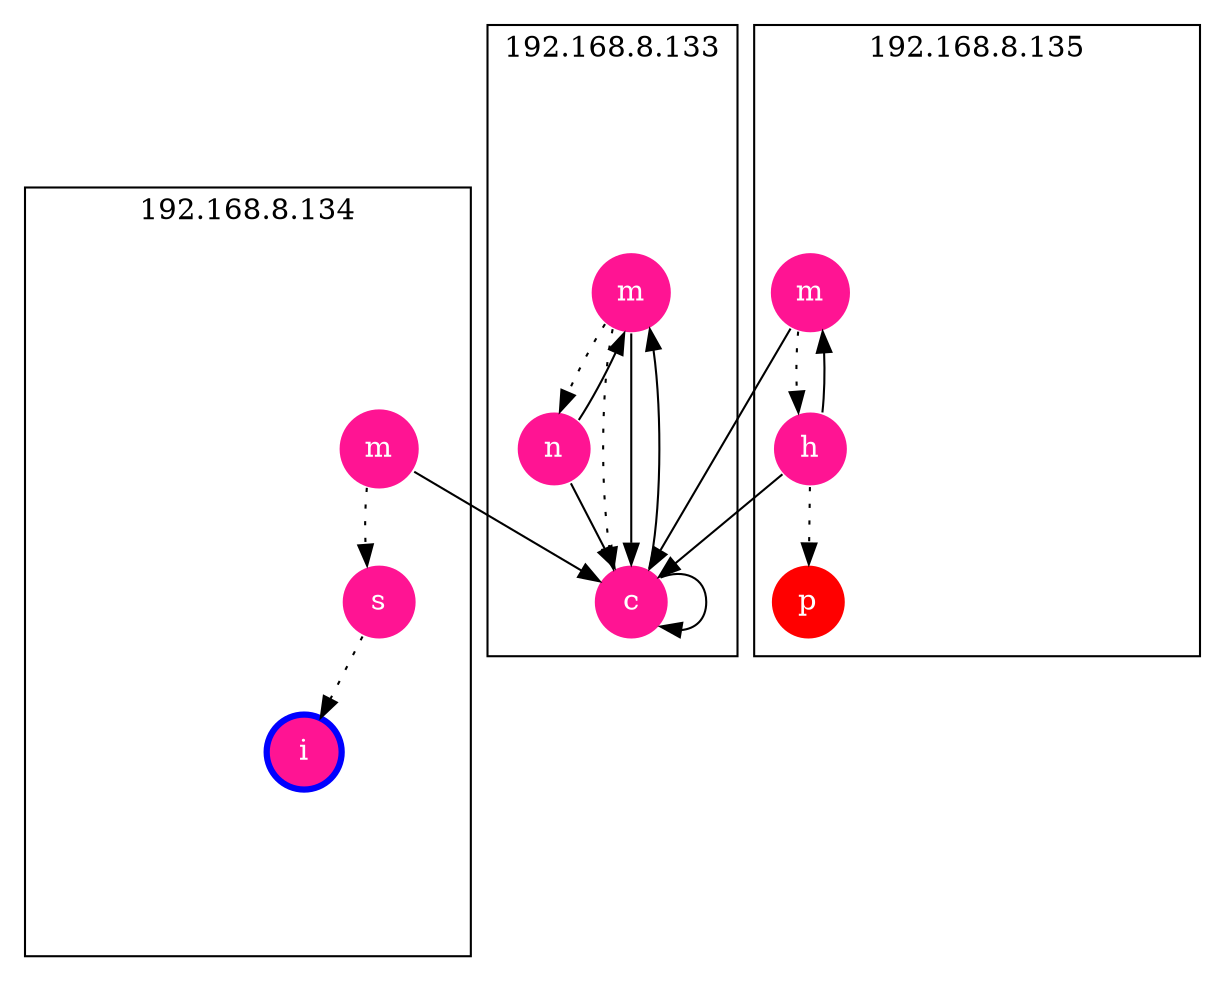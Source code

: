 digraph SecSTAR {
subgraph cluster_2016039413625036039 {
label="192.168.8.133";
"26873@192.168.8.133" [style=invisible, color=white, tooltip="pid=26873, exe=condor_master, user=condor, ppid=26847, parent_exe=sh", label=m, shape=circle, fillcolor=deeppink1, fontcolor=white, penwidth=1.0];
"26878@192.168.8.133" [style=filled, color=white, tooltip="pid=26878, exe=condor_master, user=condor, ppid=26873, parent_exe=condor_master", label=m, shape=circle, fillcolor=deeppink1, fontcolor=white, penwidth=1.0];
"26880@192.168.8.133" [style=filled, color=white, tooltip="pid=26880, exe=condor_collector, user=condor, ppid=26878, parent_exe=condor_master", label=c, shape=circle, fillcolor=deeppink1, fontcolor=white, penwidth=1.0];
"26887@192.168.8.133" [style=filled, color=white, tooltip="pid=26887, exe=condor_negotiator, user=condor, ppid=26878, parent_exe=condor_master", label=n, shape=circle, fillcolor=deeppink1, fontcolor=white, penwidth=1.0];
}

"26873@192.168.8.133" -> "26878@192.168.8.133"  [color=black, style=invis, penwidth=1.0];
"26878@192.168.8.133" -> "26880@192.168.8.133"  [color=black, style=dotted, penwidth=1.0];
"26878@192.168.8.133" -> "26880@192.168.8.133"  [color=black, style=solid, penwidth=1.0];
subgraph cluster_2016039413625036032 {
label="192.168.8.134";
"27943@192.168.8.134" [style=invisible, color=white, tooltip="pid=27943, exe=condor_master, user=condor, ppid=27910, parent_exe=sh", label=m, shape=circle, fillcolor=deeppink1, fontcolor=white, penwidth=1.0];
"27945@192.168.8.134" [style=filled, color=white, tooltip="pid=27945, exe=condor_master, user=condor, ppid=27943, parent_exe=condor_master", label=m, shape=circle, fillcolor=deeppink1, fontcolor=white, penwidth=1.0];
"27947@192.168.8.134" [style=filled, color=white, tooltip="pid=27947, exe=condor_startd, user=condor, ppid=27945, parent_exe=condor_master", label=s, shape=circle, fillcolor=deeppink1, fontcolor=white, penwidth=1.0];
"27978@192.168.8.134" [style=filled, color=blue, tooltip="pid=27978, exe=condor_mips, user=condor, ppid=27947, parent_exe=condor_startd", label=i, shape=circle, fillcolor=deeppink1, fontcolor=white, penwidth=3.0];
"27981@192.168.8.134" [style=invisible, color=white, tooltip="pid=27981, exe=condor_kflops, user=condor, ppid=27947, parent_exe=condor_startd", label=k, shape=circle, fillcolor=deeppink1, fontcolor=white, penwidth=1.0];
"28004@192.168.8.134" [style=invisible, color=white, tooltip="pid=28004, exe=condor_procd, user=root, ppid=27947, parent_exe=condor_startd", label=p, shape=circle, fillcolor=red, fontcolor=white, penwidth=1.0];
"28007@192.168.8.134" [style=invisible, color=white, tooltip="pid=28007, exe=condor_starter, user=condor, ppid=27947, parent_exe=condor_startd", label=t, shape=circle, fillcolor=deeppink1, fontcolor=white, penwidth=1.0];
"28025@192.168.8.134" [style=invisible, color=white, tooltip="pid=28025, exe=condor_starter, user=condor, ppid=28007, parent_exe=condor_starter", label=t, shape=circle, fillcolor=deeppink1, fontcolor=white, penwidth=1.0];
"28027@192.168.8.134" [style=invisible, color=white, tooltip="pid=28027, exe=condor_exec.exe, user=wenbin, ppid=28007, parent_exe=condor_starter", label=e, shape=circle, fillcolor=green, fontcolor=white, penwidth=1.0];
"28031@192.168.8.134" [style=invisible, color=white, tooltip="pid=28031, exe=rm, user=root, ppid=28007, parent_exe=condor_starter", label=r, shape=circle, fillcolor=red, fontcolor=white, penwidth=1.0];
}

"27943@192.168.8.134" -> "27945@192.168.8.134"  [color=black, style=invis, penwidth=1.0];
"27945@192.168.8.134" -> "27947@192.168.8.134"  [color=black, style=dotted, penwidth=1.0];
"27945@192.168.8.134" -> "26880@192.168.8.133"  [color=black, style=solid, penwidth=1.0];
subgraph cluster_2016039413625036033 {
label="192.168.8.135";
"29500@192.168.8.135" [style=invisible, color=white, tooltip="pid=29500, exe=condor_master, user=condor, ppid=29467, parent_exe=sh", label=m, shape=circle, fillcolor=deeppink1, fontcolor=white, penwidth=1.0];
"29505@192.168.8.135" [style=filled, color=white, tooltip="pid=29505, exe=condor_master, user=condor, ppid=29500, parent_exe=condor_master", label=m, shape=circle, fillcolor=deeppink1, fontcolor=white, penwidth=1.0];
"29507@192.168.8.135" [style=filled, color=white, tooltip="pid=29507, exe=condor_schedd, user=condor, ppid=29505, parent_exe=condor_master", label=h, shape=circle, fillcolor=deeppink1, fontcolor=white, penwidth=1.0];
"29515@192.168.8.135" [style=filled, color=white, tooltip="pid=29515, exe=condor_procd, user=root, ppid=29507, parent_exe=condor_schedd", label=p, shape=circle, fillcolor=red, fontcolor=white, penwidth=1.0];
"29548@192.168.8.135" [style=invisible, color=white, tooltip="pid=29548, exe=condor_schedd, user=condor, ppid=29507, parent_exe=condor_schedd", label=h, shape=circle, fillcolor=deeppink1, fontcolor=white, penwidth=1.0];
"29560@192.168.8.135" [style=invisible, color=white, tooltip="pid=29560, exe=condor_submit, user=wenbin, ppid=29559, parent_exe=sh", label=u, shape=circle, fillcolor=green, fontcolor=white, penwidth=1.0];
"29566@192.168.8.135" [style=invisible, color=white, tooltip="pid=29566, exe=condor_shadow, user=wenbin, ppid=29507, parent_exe=condor_schedd", label=a, shape=circle, fillcolor=green, fontcolor=white, penwidth=1.0];
"29590@192.168.8.135" [style=invisible, color=white, tooltip="pid=29590, exe=condor_schedd, user=condor, ppid=29507, parent_exe=condor_schedd", label=h, shape=circle, fillcolor=deeppink1, fontcolor=white, penwidth=1.0];
}

"29500@192.168.8.135" -> "29505@192.168.8.135"  [color=black, style=invis, penwidth=1.0];
"29505@192.168.8.135" -> "29507@192.168.8.135"  [color=black, style=dotted, penwidth=1.0];
"29505@192.168.8.135" -> "26880@192.168.8.133"  [color=black, style=solid, penwidth=1.0];
"26880@192.168.8.133" -> "26878@192.168.8.133"  [color=black, style=solid, penwidth=1.0];
"26880@192.168.8.133" -> "26880@192.168.8.133"  [color=black, style=solid, penwidth=1.0];
"26878@192.168.8.133" -> "26887@192.168.8.133"  [color=black, style=dotted, penwidth=1.0];
"29507@192.168.8.135" -> "29515@192.168.8.135"  [color=black, style=dotted, penwidth=1.0];
"26887@192.168.8.133" -> "26878@192.168.8.133"  [color=black, style=solid, penwidth=1.0];
"26887@192.168.8.133" -> "26880@192.168.8.133"  [color=black, style=solid, penwidth=1.0];
"29507@192.168.8.135" -> "26880@192.168.8.133"  [color=black, style=solid, penwidth=1.0];
"29507@192.168.8.135" -> "29505@192.168.8.135"  [color=black, style=solid, penwidth=1.0];
"27947@192.168.8.134" -> "27978@192.168.8.134"  [color=black, style=dotted, penwidth=1.0];
"27947@192.168.8.134" -> "27945@192.168.8.134"  [color=black, style=invis, penwidth=1.0];
"27947@192.168.8.134" -> "26880@192.168.8.133"  [color=black, style=invis, penwidth=1.0];
"27947@192.168.8.134" -> "27981@192.168.8.134"  [color=black, style=invis, penwidth=1.0];
"29507@192.168.8.135" -> "29548@192.168.8.135"  [color=black, style=invis, penwidth=1.0];
"26887@192.168.8.133" -> "29507@192.168.8.135"  [color=black, style=invis, penwidth=1.0];
"26887@192.168.8.133" -> "27947@192.168.8.134"  [color=black, style=invis, penwidth=1.0];
"29560@192.168.8.135" -> "29507@192.168.8.135"  [color=black, style=invis, penwidth=1.0];
"29507@192.168.8.135" -> "26887@192.168.8.133"  [color=black, style=invis, penwidth=1.0];
"29507@192.168.8.135" -> "27947@192.168.8.134"  [color=black, style=invis, penwidth=1.0];
"29507@192.168.8.135" -> "29566@192.168.8.135"  [color=black, style=invis, penwidth=1.0];
"29566@192.168.8.135" -> "27947@192.168.8.134"  [color=black, style=invis, penwidth=1.0];
"29566@192.168.8.135" -> "29507@192.168.8.135"  [color=black, style=invis, penwidth=1.0];
"27947@192.168.8.134" -> "27947@192.168.8.134"  [color=black, style=invis, penwidth=1.0];
"27947@192.168.8.134" -> "28004@192.168.8.134"  [color=black, style=invis, penwidth=1.0];
"27947@192.168.8.134" -> "28007@192.168.8.134"  [color=black, style=invis, penwidth=1.0];
"28007@192.168.8.134" -> "29566@192.168.8.135"  [color=black, style=invis, penwidth=1.0];
"28007@192.168.8.134" -> "28025@192.168.8.134"  [color=black, style=invis, penwidth=1.0];
"28007@192.168.8.134" -> "27947@192.168.8.134"  [color=black, style=invis, penwidth=1.0];
"28007@192.168.8.134" -> "28027@192.168.8.134"  [color=black, style=invis, penwidth=1.0];
"28007@192.168.8.134" -> "28031@192.168.8.134"  [color=black, style=invis, penwidth=1.0];
"29507@192.168.8.135" -> "29590@192.168.8.135"  [color=black, style=invis, penwidth=1.0];
}
